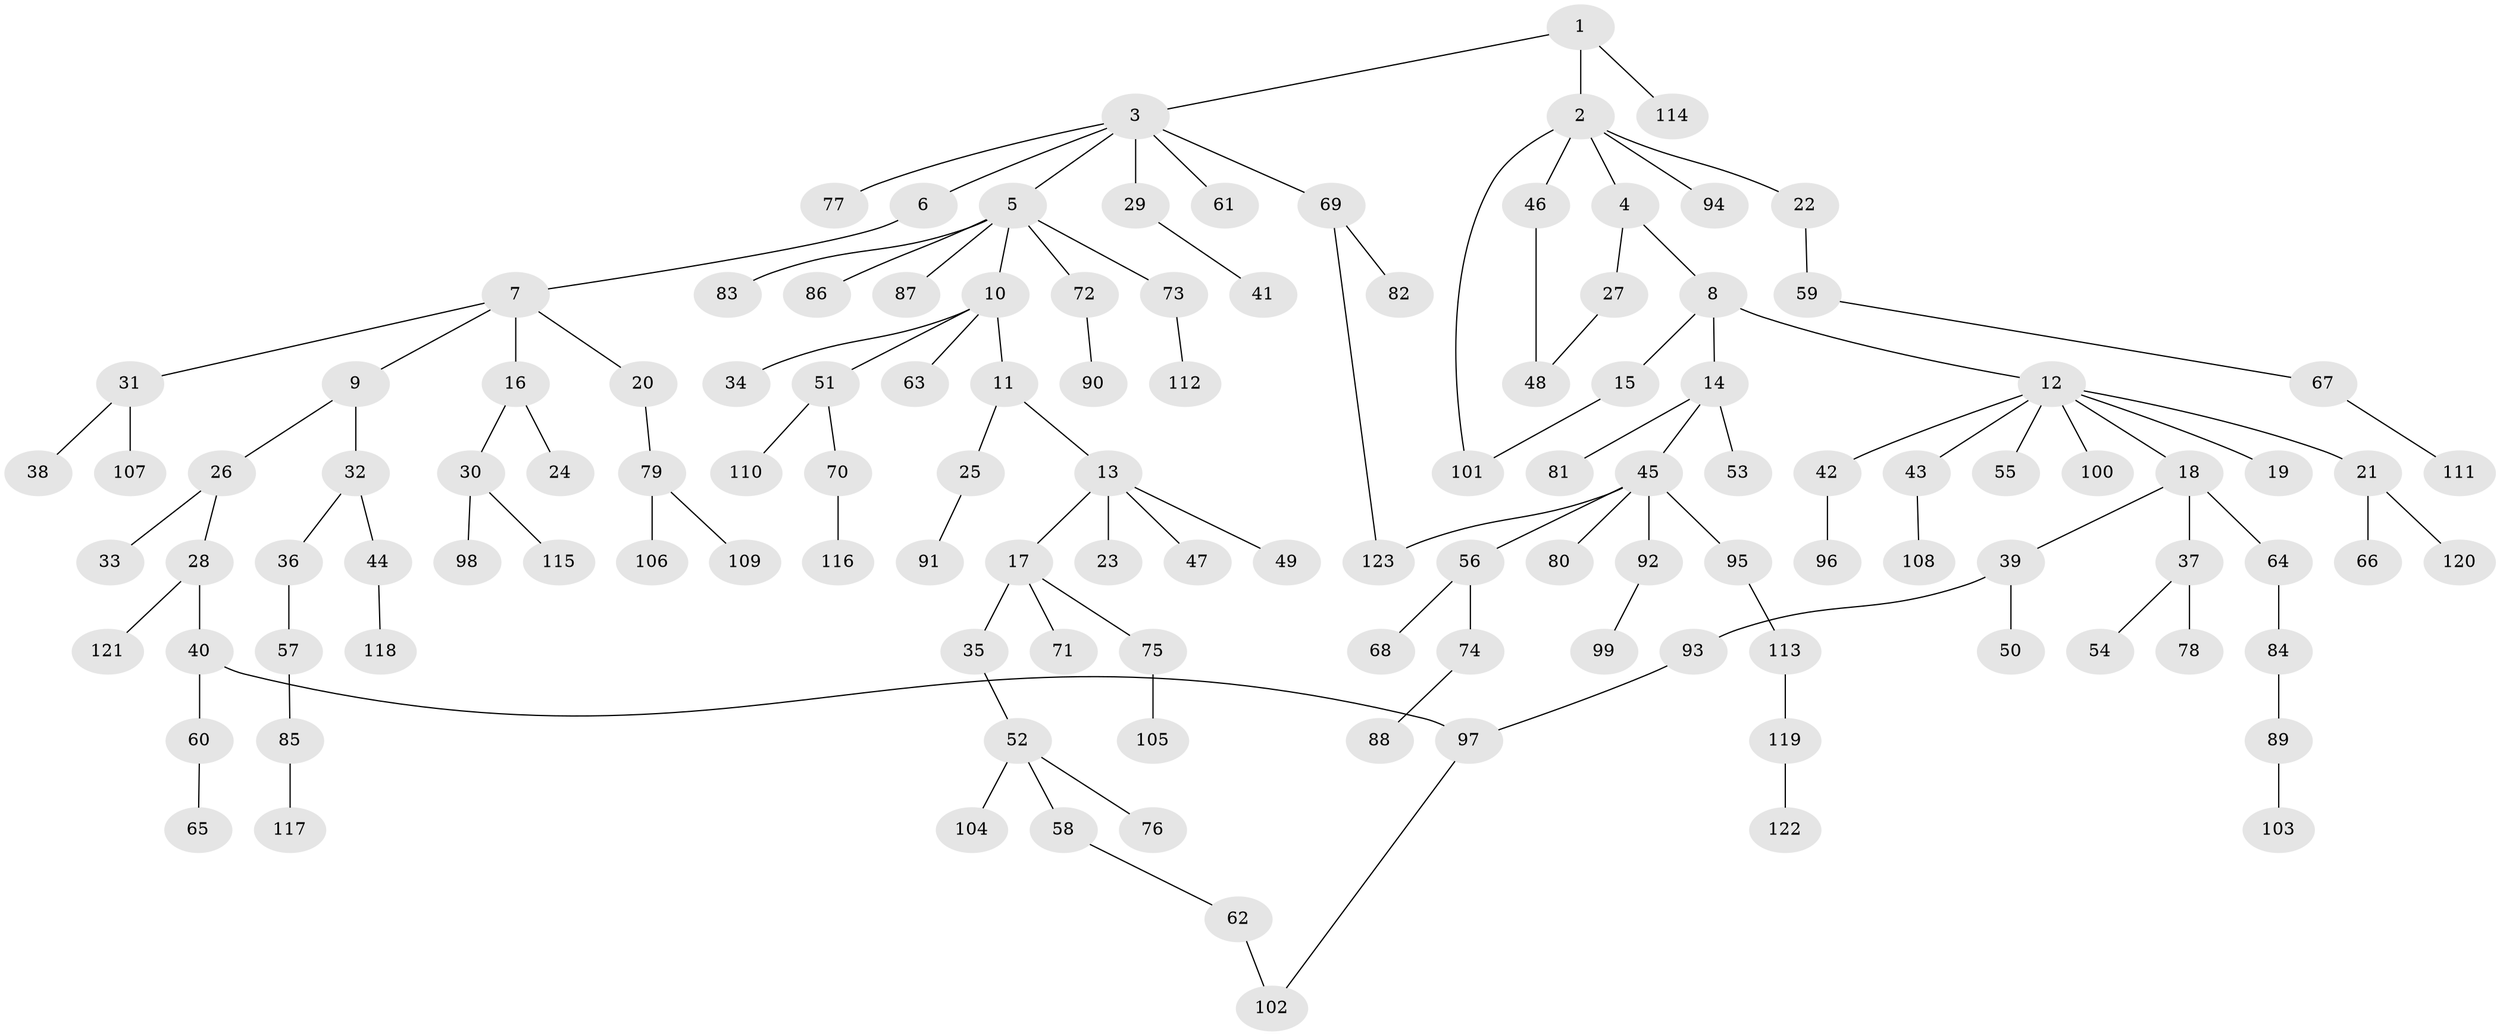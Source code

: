 // Generated by graph-tools (version 1.1) at 2025/10/02/27/25 16:10:52]
// undirected, 123 vertices, 127 edges
graph export_dot {
graph [start="1"]
  node [color=gray90,style=filled];
  1;
  2;
  3;
  4;
  5;
  6;
  7;
  8;
  9;
  10;
  11;
  12;
  13;
  14;
  15;
  16;
  17;
  18;
  19;
  20;
  21;
  22;
  23;
  24;
  25;
  26;
  27;
  28;
  29;
  30;
  31;
  32;
  33;
  34;
  35;
  36;
  37;
  38;
  39;
  40;
  41;
  42;
  43;
  44;
  45;
  46;
  47;
  48;
  49;
  50;
  51;
  52;
  53;
  54;
  55;
  56;
  57;
  58;
  59;
  60;
  61;
  62;
  63;
  64;
  65;
  66;
  67;
  68;
  69;
  70;
  71;
  72;
  73;
  74;
  75;
  76;
  77;
  78;
  79;
  80;
  81;
  82;
  83;
  84;
  85;
  86;
  87;
  88;
  89;
  90;
  91;
  92;
  93;
  94;
  95;
  96;
  97;
  98;
  99;
  100;
  101;
  102;
  103;
  104;
  105;
  106;
  107;
  108;
  109;
  110;
  111;
  112;
  113;
  114;
  115;
  116;
  117;
  118;
  119;
  120;
  121;
  122;
  123;
  1 -- 2;
  1 -- 3;
  1 -- 114;
  2 -- 4;
  2 -- 22;
  2 -- 46;
  2 -- 94;
  2 -- 101;
  3 -- 5;
  3 -- 6;
  3 -- 29;
  3 -- 61;
  3 -- 69;
  3 -- 77;
  4 -- 8;
  4 -- 27;
  5 -- 10;
  5 -- 72;
  5 -- 73;
  5 -- 83;
  5 -- 86;
  5 -- 87;
  6 -- 7;
  7 -- 9;
  7 -- 16;
  7 -- 20;
  7 -- 31;
  8 -- 12;
  8 -- 14;
  8 -- 15;
  9 -- 26;
  9 -- 32;
  10 -- 11;
  10 -- 34;
  10 -- 51;
  10 -- 63;
  11 -- 13;
  11 -- 25;
  12 -- 18;
  12 -- 19;
  12 -- 21;
  12 -- 42;
  12 -- 43;
  12 -- 55;
  12 -- 100;
  13 -- 17;
  13 -- 23;
  13 -- 47;
  13 -- 49;
  14 -- 45;
  14 -- 53;
  14 -- 81;
  15 -- 101;
  16 -- 24;
  16 -- 30;
  17 -- 35;
  17 -- 71;
  17 -- 75;
  18 -- 37;
  18 -- 39;
  18 -- 64;
  20 -- 79;
  21 -- 66;
  21 -- 120;
  22 -- 59;
  25 -- 91;
  26 -- 28;
  26 -- 33;
  27 -- 48;
  28 -- 40;
  28 -- 121;
  29 -- 41;
  30 -- 98;
  30 -- 115;
  31 -- 38;
  31 -- 107;
  32 -- 36;
  32 -- 44;
  35 -- 52;
  36 -- 57;
  37 -- 54;
  37 -- 78;
  39 -- 50;
  39 -- 93;
  40 -- 60;
  40 -- 97;
  42 -- 96;
  43 -- 108;
  44 -- 118;
  45 -- 56;
  45 -- 80;
  45 -- 92;
  45 -- 95;
  45 -- 123;
  46 -- 48;
  51 -- 70;
  51 -- 110;
  52 -- 58;
  52 -- 76;
  52 -- 104;
  56 -- 68;
  56 -- 74;
  57 -- 85;
  58 -- 62;
  59 -- 67;
  60 -- 65;
  62 -- 102;
  64 -- 84;
  67 -- 111;
  69 -- 82;
  69 -- 123;
  70 -- 116;
  72 -- 90;
  73 -- 112;
  74 -- 88;
  75 -- 105;
  79 -- 106;
  79 -- 109;
  84 -- 89;
  85 -- 117;
  89 -- 103;
  92 -- 99;
  93 -- 97;
  95 -- 113;
  97 -- 102;
  113 -- 119;
  119 -- 122;
}
